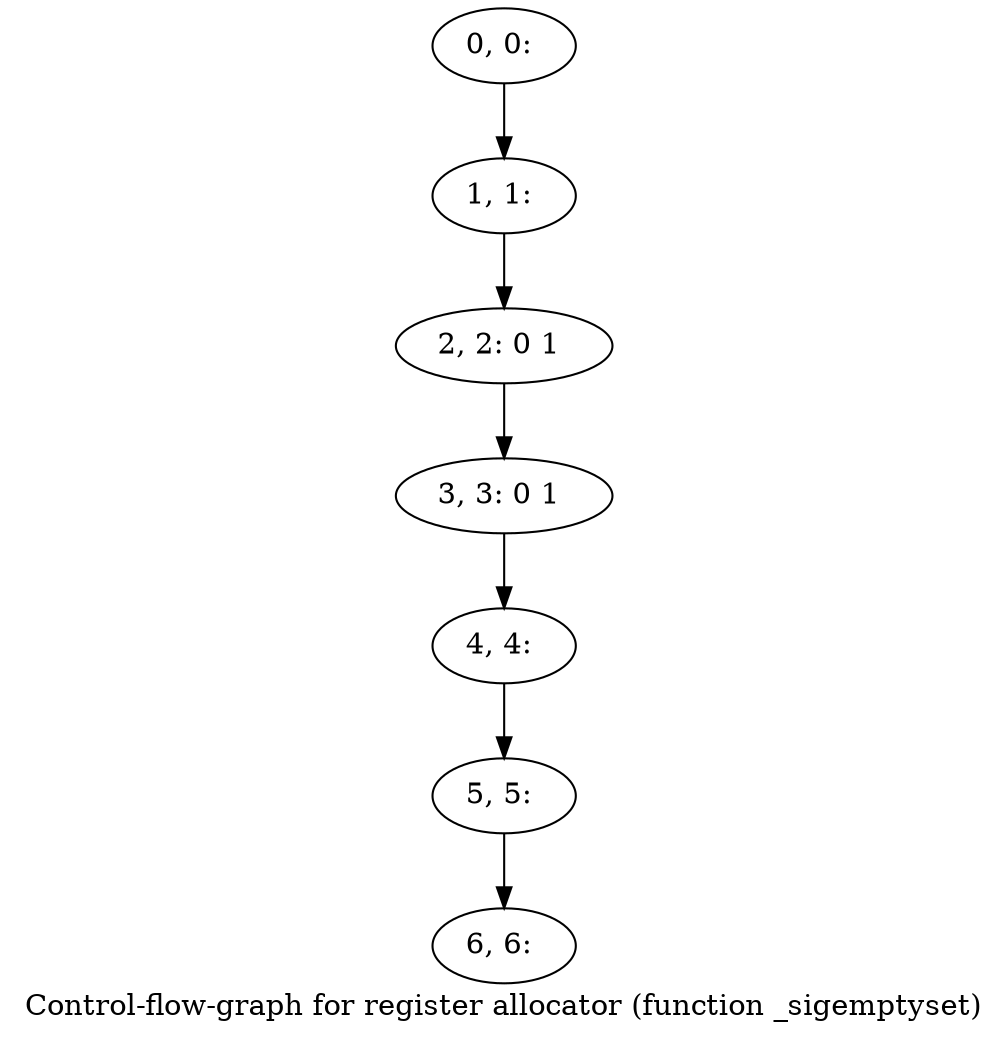 digraph G {
graph [label="Control-flow-graph for register allocator (function _sigemptyset)"]
0[label="0, 0: "];
1[label="1, 1: "];
2[label="2, 2: 0 1 "];
3[label="3, 3: 0 1 "];
4[label="4, 4: "];
5[label="5, 5: "];
6[label="6, 6: "];
0->1 ;
1->2 ;
2->3 ;
3->4 ;
4->5 ;
5->6 ;
}
